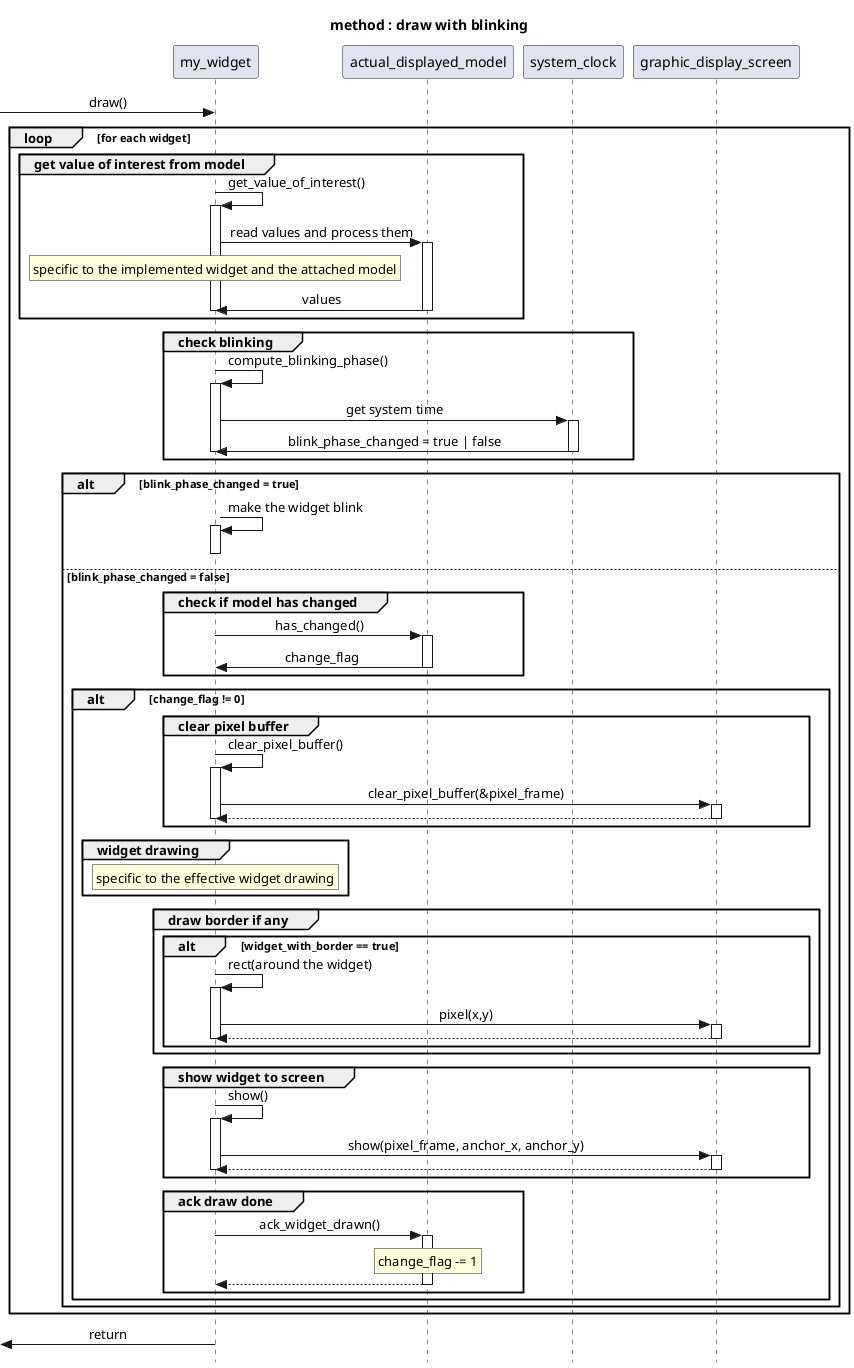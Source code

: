 @startuml draw_with_blinking
title method : draw with blinking
skinparam style strictuml
skinparam SequenceMessageAlignment center

[-> my_widget : draw()
    
loop for each widget
group get value of interest from model
my_widget->my_widget ++: get_value_of_interest()
actual_displayed_model <- my_widget ++: read values and process them
rnote over my_widget : specific to the implemented widget and the attached model
actual_displayed_model -> my_widget --: values
deactivate my_widget
end
group check blinking
my_widget -> my_widget ++ : compute_blinking_phase()
my_widget -> system_clock ++ : get system time
my_widget <- system_clock --: blink_phase_changed = true | false
deactivate my_widget
end

alt blink_phase_changed = true
my_widget -> my_widget ++: make the widget blink
deactivate my_widget
    
else blink_phase_changed = false
    


group check if model has changed
actual_displayed_model <- my_widget ++: has_changed()
actual_displayed_model -> my_widget --: change_flag
end
alt change_flag != 0

group clear pixel buffer
my_widget -> my_widget ++: clear_pixel_buffer()
my_widget -> graphic_display_screen ++: clear_pixel_buffer(&pixel_frame)
return
deactivate my_widget
end
group widget drawing
rnote over my_widget : specific to the effective widget drawing
end

group draw border if any
alt widget_with_border == true
my_widget -> my_widget ++: rect(around the widget)
my_widget -> graphic_display_screen ++: pixel(x,y)
return
deactivate my_widget
end
end
group show widget to screen
my_widget-> my_widget ++ : show()
my_widget -> graphic_display_screen ++: show(pixel_frame, anchor_x, anchor_y)
return
deactivate my_widget
end

group ack draw done 
my_widget -> actual_displayed_model ++: ack_widget_drawn()
rnote over actual_displayed_model : change_flag -= 1
return
end
end
end
end
[<- my_widget: return
@enduml

@startuml draw
title method : draw
skinparam style strictuml
skinparam SequenceMessageAlignment center

[-> my_widget : draw()
    
loop for each widget
group get value of interest from model
my_widget->my_widget ++: get_value_of_interest()
actual_displayed_model <- my_widget ++: read values and process them
rnote over my_widget : specific to the implemented widget and the attached model
actual_displayed_model -> my_widget --: values
deactivate my_widget
end
group check if model has changed
actual_displayed_model <- my_widget ++: has_changed()
actual_displayed_model -> my_widget --: change_flag
end
alt change_flag != 0

group clear pixel buffer
my_widget -> my_widget ++: clear_pixel_buffer()
my_widget -> graphic_display_screen ++: clear_pixel_buffer(&pixel_frame)
return
deactivate my_widget
end
group widget drawing
rnote over my_widget : specific to the effective widget drawing
end

group draw border if any
alt widget_with_border == true
my_widget -> my_widget ++: rect(around the widget)
my_widget -> graphic_display_screen ++: pixel(x,y)
return
deactivate my_widget
end
end
group show widget to screen
my_widget-> my_widget ++ : show()
my_widget -> graphic_display_screen ++: show(pixel_frame, anchor_x, anchor_y)
return
deactivate my_widget
end

group ack draw done 
my_widget -> actual_displayed_model ++: ack_widget_drawn()
rnote over actual_displayed_model : change_flag -= 1
return
end
end
end
[<- my_widget: return
@enduml

